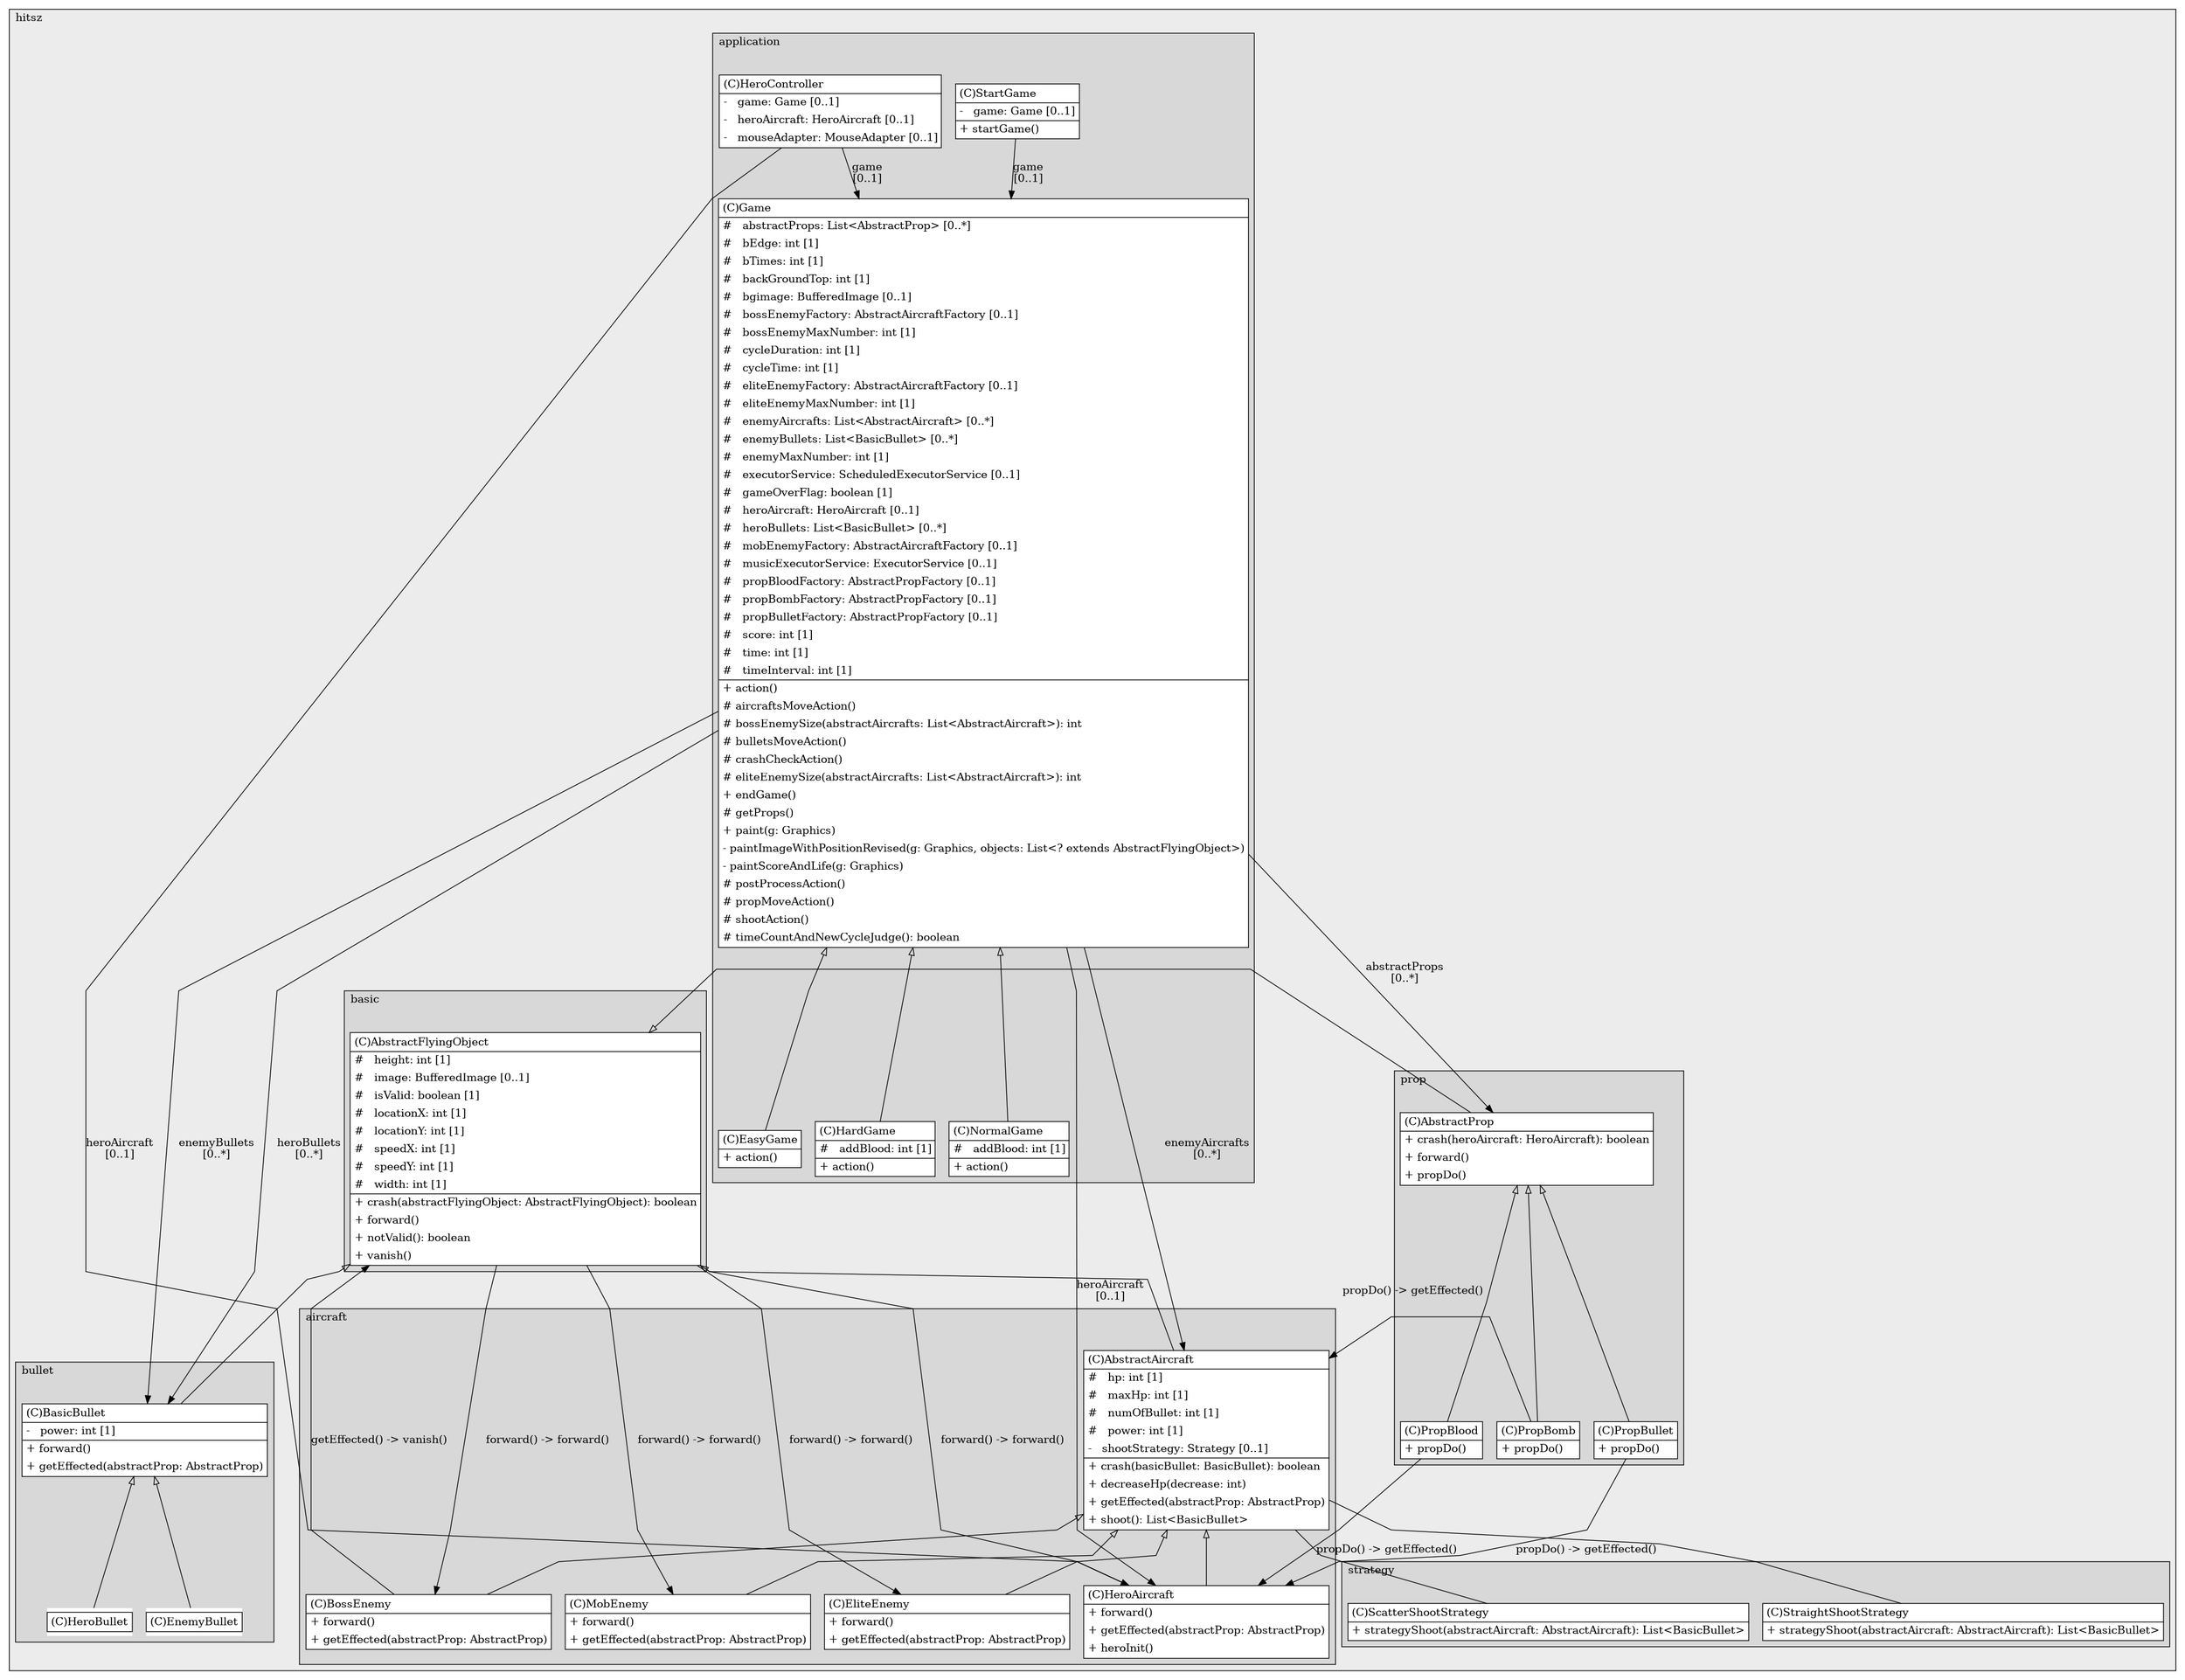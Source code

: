 @startuml

/' diagram meta data start
config=StructureConfiguration;
{
  "projectClassification": {
    "searchMode": "OpenProject", // OpenProject, AllProjects
    "includedProjects": "",
    "pathEndKeywords": "*.impl",
    "isClientPath": "",
    "isClientName": "",
    "isTestPath": "",
    "isTestName": "",
    "isMappingPath": "",
    "isMappingName": "",
    "isDataAccessPath": "",
    "isDataAccessName": "",
    "isDataStructurePath": "",
    "isDataStructureName": "",
    "isInterfaceStructuresPath": "",
    "isInterfaceStructuresName": "",
    "isEntryPointPath": "",
    "isEntryPointName": "",
    "treatFinalFieldsAsMandatory": false
  },
  "graphRestriction": {
    "classPackageExcludeFilter": "",
    "classPackageIncludeFilter": "",
    "classNameExcludeFilter": "",
    "classNameIncludeFilter": "",
    "methodNameExcludeFilter": "",
    "methodNameIncludeFilter": "",
    "removeByInheritance": "", // inheritance/annotation based filtering is done in a second step
    "removeByAnnotation": "",
    "removeByClassPackage": "", // cleanup the graph after inheritance/annotation based filtering is done
    "removeByClassName": "",
    "cutMappings": false,
    "cutEnum": true,
    "cutTests": true,
    "cutClient": true,
    "cutDataAccess": false,
    "cutInterfaceStructures": false,
    "cutDataStructures": false,
    "cutGetterAndSetter": true,
    "cutConstructors": true
  },
  "graphTraversal": {
    "forwardDepth": 6,
    "backwardDepth": 6,
    "classPackageExcludeFilter": "",
    "classPackageIncludeFilter": "",
    "classNameExcludeFilter": "",
    "classNameIncludeFilter": "",
    "methodNameExcludeFilter": "",
    "methodNameIncludeFilter": "",
    "hideMappings": false,
    "hideDataStructures": false,
    "hidePrivateMethods": true,
    "hideInterfaceCalls": true, // indirection: implementation -> interface (is hidden) -> implementation
    "onlyShowApplicationEntryPoints": false, // root node is included
    "useMethodCallsForStructureDiagram": "ForwardOnly" // ForwardOnly, BothDirections, No
  },
  "details": {
    "aggregation": "GroupByClass", // ByClass, GroupByClass, None
    "showClassGenericTypes": true,
    "showMethods": true,
    "showMethodParameterNames": true,
    "showMethodParameterTypes": true,
    "showMethodReturnType": true,
    "showPackageLevels": 2,
    "showDetailedClassStructure": true
  },
  "rootClass": "edu.hitsz.aircraft.AbstractAircraft",
  "extensionCallbackMethod": "" // qualified.class.name#methodName - signature: public static String method(String)
}
diagram meta data end '/



digraph g {
    rankdir="TB"
    splines=polyline
    

'nodes 
subgraph cluster_99289402 { 
   	label=hitsz
	labeljust=l
	fillcolor="#ececec"
	style=filled
   
   subgraph cluster_1236760681 { 
   	label=prop
	labeljust=l
	fillcolor="#d8d8d8"
	style=filled
   
   AbstractProp1128288463[
	label=<<TABLE BORDER="1" CELLBORDER="0" CELLPADDING="4" CELLSPACING="0">
<TR><TD ALIGN="LEFT" >(C)AbstractProp</TD></TR>
<HR/>
<TR><TD ALIGN="LEFT" >+ crash(heroAircraft: HeroAircraft): boolean</TD></TR>
<TR><TD ALIGN="LEFT" >+ forward()</TD></TR>
<TR><TD ALIGN="LEFT" >+ propDo()</TD></TR>
</TABLE>>
	style=filled
	margin=0
	shape=plaintext
	fillcolor="#FFFFFF"
];

PropBlood1128288463[
	label=<<TABLE BORDER="1" CELLBORDER="0" CELLPADDING="4" CELLSPACING="0">
<TR><TD ALIGN="LEFT" >(C)PropBlood</TD></TR>
<HR/>
<TR><TD ALIGN="LEFT" >+ propDo()</TD></TR>
</TABLE>>
	style=filled
	margin=0
	shape=plaintext
	fillcolor="#FFFFFF"
];

PropBomb1128288463[
	label=<<TABLE BORDER="1" CELLBORDER="0" CELLPADDING="4" CELLSPACING="0">
<TR><TD ALIGN="LEFT" >(C)PropBomb</TD></TR>
<HR/>
<TR><TD ALIGN="LEFT" >+ propDo()</TD></TR>
</TABLE>>
	style=filled
	margin=0
	shape=plaintext
	fillcolor="#FFFFFF"
];

PropBullet1128288463[
	label=<<TABLE BORDER="1" CELLBORDER="0" CELLPADDING="4" CELLSPACING="0">
<TR><TD ALIGN="LEFT" >(C)PropBullet</TD></TR>
<HR/>
<TR><TD ALIGN="LEFT" >+ propDo()</TD></TR>
</TABLE>>
	style=filled
	margin=0
	shape=plaintext
	fillcolor="#FFFFFF"
];
} 

subgraph cluster_1861111207 { 
   	label=strategy
	labeljust=l
	fillcolor="#d8d8d8"
	style=filled
   
   ScatterShootStrategy1141982497[
	label=<<TABLE BORDER="1" CELLBORDER="0" CELLPADDING="4" CELLSPACING="0">
<TR><TD ALIGN="LEFT" >(C)ScatterShootStrategy</TD></TR>
<HR/>
<TR><TD ALIGN="LEFT" >+ strategyShoot(abstractAircraft: AbstractAircraft): List&lt;BasicBullet&gt;</TD></TR>
</TABLE>>
	style=filled
	margin=0
	shape=plaintext
	fillcolor="#FFFFFF"
];

StraightShootStrategy1141982497[
	label=<<TABLE BORDER="1" CELLBORDER="0" CELLPADDING="4" CELLSPACING="0">
<TR><TD ALIGN="LEFT" >(C)StraightShootStrategy</TD></TR>
<HR/>
<TR><TD ALIGN="LEFT" >+ strategyShoot(abstractAircraft: AbstractAircraft): List&lt;BasicBullet&gt;</TD></TR>
</TABLE>>
	style=filled
	margin=0
	shape=plaintext
	fillcolor="#FFFFFF"
];
} 

subgraph cluster_301692538 { 
   	label=basic
	labeljust=l
	fillcolor="#d8d8d8"
	style=filled
   
   AbstractFlyingObject603771970[
	label=<<TABLE BORDER="1" CELLBORDER="0" CELLPADDING="4" CELLSPACING="0">
<TR><TD ALIGN="LEFT" >(C)AbstractFlyingObject</TD></TR>
<HR/>
<TR><TD ALIGN="LEFT" >#   height: int [1]</TD></TR>
<TR><TD ALIGN="LEFT" >#   image: BufferedImage [0..1]</TD></TR>
<TR><TD ALIGN="LEFT" >#   isValid: boolean [1]</TD></TR>
<TR><TD ALIGN="LEFT" >#   locationX: int [1]</TD></TR>
<TR><TD ALIGN="LEFT" >#   locationY: int [1]</TD></TR>
<TR><TD ALIGN="LEFT" >#   speedX: int [1]</TD></TR>
<TR><TD ALIGN="LEFT" >#   speedY: int [1]</TD></TR>
<TR><TD ALIGN="LEFT" >#   width: int [1]</TD></TR>
<HR/>
<TR><TD ALIGN="LEFT" >+ crash(abstractFlyingObject: AbstractFlyingObject): boolean</TD></TR>
<TR><TD ALIGN="LEFT" >+ forward()</TD></TR>
<TR><TD ALIGN="LEFT" >+ notValid(): boolean</TD></TR>
<TR><TD ALIGN="LEFT" >+ vanish()</TD></TR>
</TABLE>>
	style=filled
	margin=0
	shape=plaintext
	fillcolor="#FFFFFF"
];
} 

subgraph cluster_521879908 { 
   	label=application
	labeljust=l
	fillcolor="#d8d8d8"
	style=filled
   
   EasyGame1517640092[
	label=<<TABLE BORDER="1" CELLBORDER="0" CELLPADDING="4" CELLSPACING="0">
<TR><TD ALIGN="LEFT" >(C)EasyGame</TD></TR>
<HR/>
<TR><TD ALIGN="LEFT" >+ action()</TD></TR>
</TABLE>>
	style=filled
	margin=0
	shape=plaintext
	fillcolor="#FFFFFF"
];

Game1517640092[
	label=<<TABLE BORDER="1" CELLBORDER="0" CELLPADDING="4" CELLSPACING="0">
<TR><TD ALIGN="LEFT" >(C)Game</TD></TR>
<HR/>
<TR><TD ALIGN="LEFT" >#   abstractProps: List&lt;AbstractProp&gt; [0..*]</TD></TR>
<TR><TD ALIGN="LEFT" >#   bEdge: int [1]</TD></TR>
<TR><TD ALIGN="LEFT" >#   bTimes: int [1]</TD></TR>
<TR><TD ALIGN="LEFT" >#   backGroundTop: int [1]</TD></TR>
<TR><TD ALIGN="LEFT" >#   bgimage: BufferedImage [0..1]</TD></TR>
<TR><TD ALIGN="LEFT" >#   bossEnemyFactory: AbstractAircraftFactory [0..1]</TD></TR>
<TR><TD ALIGN="LEFT" >#   bossEnemyMaxNumber: int [1]</TD></TR>
<TR><TD ALIGN="LEFT" >#   cycleDuration: int [1]</TD></TR>
<TR><TD ALIGN="LEFT" >#   cycleTime: int [1]</TD></TR>
<TR><TD ALIGN="LEFT" >#   eliteEnemyFactory: AbstractAircraftFactory [0..1]</TD></TR>
<TR><TD ALIGN="LEFT" >#   eliteEnemyMaxNumber: int [1]</TD></TR>
<TR><TD ALIGN="LEFT" >#   enemyAircrafts: List&lt;AbstractAircraft&gt; [0..*]</TD></TR>
<TR><TD ALIGN="LEFT" >#   enemyBullets: List&lt;BasicBullet&gt; [0..*]</TD></TR>
<TR><TD ALIGN="LEFT" >#   enemyMaxNumber: int [1]</TD></TR>
<TR><TD ALIGN="LEFT" >#   executorService: ScheduledExecutorService [0..1]</TD></TR>
<TR><TD ALIGN="LEFT" >#   gameOverFlag: boolean [1]</TD></TR>
<TR><TD ALIGN="LEFT" >#   heroAircraft: HeroAircraft [0..1]</TD></TR>
<TR><TD ALIGN="LEFT" >#   heroBullets: List&lt;BasicBullet&gt; [0..*]</TD></TR>
<TR><TD ALIGN="LEFT" >#   mobEnemyFactory: AbstractAircraftFactory [0..1]</TD></TR>
<TR><TD ALIGN="LEFT" >#   musicExecutorService: ExecutorService [0..1]</TD></TR>
<TR><TD ALIGN="LEFT" >#   propBloodFactory: AbstractPropFactory [0..1]</TD></TR>
<TR><TD ALIGN="LEFT" >#   propBombFactory: AbstractPropFactory [0..1]</TD></TR>
<TR><TD ALIGN="LEFT" >#   propBulletFactory: AbstractPropFactory [0..1]</TD></TR>
<TR><TD ALIGN="LEFT" >#   score: int [1]</TD></TR>
<TR><TD ALIGN="LEFT" >#   time: int [1]</TD></TR>
<TR><TD ALIGN="LEFT" >#   timeInterval: int [1]</TD></TR>
<HR/>
<TR><TD ALIGN="LEFT" >+ action()</TD></TR>
<TR><TD ALIGN="LEFT" ># aircraftsMoveAction()</TD></TR>
<TR><TD ALIGN="LEFT" ># bossEnemySize(abstractAircrafts: List&lt;AbstractAircraft&gt;): int</TD></TR>
<TR><TD ALIGN="LEFT" ># bulletsMoveAction()</TD></TR>
<TR><TD ALIGN="LEFT" ># crashCheckAction()</TD></TR>
<TR><TD ALIGN="LEFT" ># eliteEnemySize(abstractAircrafts: List&lt;AbstractAircraft&gt;): int</TD></TR>
<TR><TD ALIGN="LEFT" >+ endGame()</TD></TR>
<TR><TD ALIGN="LEFT" ># getProps()</TD></TR>
<TR><TD ALIGN="LEFT" >+ paint(g: Graphics)</TD></TR>
<TR><TD ALIGN="LEFT" >- paintImageWithPositionRevised(g: Graphics, objects: List&lt;? extends AbstractFlyingObject&gt;)</TD></TR>
<TR><TD ALIGN="LEFT" >- paintScoreAndLife(g: Graphics)</TD></TR>
<TR><TD ALIGN="LEFT" ># postProcessAction()</TD></TR>
<TR><TD ALIGN="LEFT" ># propMoveAction()</TD></TR>
<TR><TD ALIGN="LEFT" ># shootAction()</TD></TR>
<TR><TD ALIGN="LEFT" ># timeCountAndNewCycleJudge(): boolean</TD></TR>
</TABLE>>
	style=filled
	margin=0
	shape=plaintext
	fillcolor="#FFFFFF"
];

HardGame1517640092[
	label=<<TABLE BORDER="1" CELLBORDER="0" CELLPADDING="4" CELLSPACING="0">
<TR><TD ALIGN="LEFT" >(C)HardGame</TD></TR>
<HR/>
<TR><TD ALIGN="LEFT" >#   addBlood: int [1]</TD></TR>
<HR/>
<TR><TD ALIGN="LEFT" >+ action()</TD></TR>
</TABLE>>
	style=filled
	margin=0
	shape=plaintext
	fillcolor="#FFFFFF"
];

HeroController1517640092[
	label=<<TABLE BORDER="1" CELLBORDER="0" CELLPADDING="4" CELLSPACING="0">
<TR><TD ALIGN="LEFT" >(C)HeroController</TD></TR>
<HR/>
<TR><TD ALIGN="LEFT" >-   game: Game [0..1]</TD></TR>
<TR><TD ALIGN="LEFT" >-   heroAircraft: HeroAircraft [0..1]</TD></TR>
<TR><TD ALIGN="LEFT" >-   mouseAdapter: MouseAdapter [0..1]</TD></TR>
</TABLE>>
	style=filled
	margin=0
	shape=plaintext
	fillcolor="#FFFFFF"
];

NormalGame1517640092[
	label=<<TABLE BORDER="1" CELLBORDER="0" CELLPADDING="4" CELLSPACING="0">
<TR><TD ALIGN="LEFT" >(C)NormalGame</TD></TR>
<HR/>
<TR><TD ALIGN="LEFT" >#   addBlood: int [1]</TD></TR>
<HR/>
<TR><TD ALIGN="LEFT" >+ action()</TD></TR>
</TABLE>>
	style=filled
	margin=0
	shape=plaintext
	fillcolor="#FFFFFF"
];

StartGame1517640092[
	label=<<TABLE BORDER="1" CELLBORDER="0" CELLPADDING="4" CELLSPACING="0">
<TR><TD ALIGN="LEFT" >(C)StartGame</TD></TR>
<HR/>
<TR><TD ALIGN="LEFT" >-   game: Game [0..1]</TD></TR>
<HR/>
<TR><TD ALIGN="LEFT" >+ startGame()</TD></TR>
</TABLE>>
	style=filled
	margin=0
	shape=plaintext
	fillcolor="#FFFFFF"
];
} 

subgraph cluster_615526070 { 
   	label=aircraft
	labeljust=l
	fillcolor="#d8d8d8"
	style=filled
   
   AbstractAircraft676347522[
	label=<<TABLE BORDER="1" CELLBORDER="0" CELLPADDING="4" CELLSPACING="0">
<TR><TD ALIGN="LEFT" >(C)AbstractAircraft</TD></TR>
<HR/>
<TR><TD ALIGN="LEFT" >#   hp: int [1]</TD></TR>
<TR><TD ALIGN="LEFT" >#   maxHp: int [1]</TD></TR>
<TR><TD ALIGN="LEFT" >#   numOfBullet: int [1]</TD></TR>
<TR><TD ALIGN="LEFT" >#   power: int [1]</TD></TR>
<TR><TD ALIGN="LEFT" >-   shootStrategy: Strategy [0..1]</TD></TR>
<HR/>
<TR><TD ALIGN="LEFT" >+ crash(basicBullet: BasicBullet): boolean</TD></TR>
<TR><TD ALIGN="LEFT" >+ decreaseHp(decrease: int)</TD></TR>
<TR><TD ALIGN="LEFT" >+ getEffected(abstractProp: AbstractProp)</TD></TR>
<TR><TD ALIGN="LEFT" >+ shoot(): List&lt;BasicBullet&gt;</TD></TR>
</TABLE>>
	style=filled
	margin=0
	shape=plaintext
	fillcolor="#FFFFFF"
];

BossEnemy676347522[
	label=<<TABLE BORDER="1" CELLBORDER="0" CELLPADDING="4" CELLSPACING="0">
<TR><TD ALIGN="LEFT" >(C)BossEnemy</TD></TR>
<HR/>
<TR><TD ALIGN="LEFT" >+ forward()</TD></TR>
<TR><TD ALIGN="LEFT" >+ getEffected(abstractProp: AbstractProp)</TD></TR>
</TABLE>>
	style=filled
	margin=0
	shape=plaintext
	fillcolor="#FFFFFF"
];

EliteEnemy676347522[
	label=<<TABLE BORDER="1" CELLBORDER="0" CELLPADDING="4" CELLSPACING="0">
<TR><TD ALIGN="LEFT" >(C)EliteEnemy</TD></TR>
<HR/>
<TR><TD ALIGN="LEFT" >+ forward()</TD></TR>
<TR><TD ALIGN="LEFT" >+ getEffected(abstractProp: AbstractProp)</TD></TR>
</TABLE>>
	style=filled
	margin=0
	shape=plaintext
	fillcolor="#FFFFFF"
];

HeroAircraft676347522[
	label=<<TABLE BORDER="1" CELLBORDER="0" CELLPADDING="4" CELLSPACING="0">
<TR><TD ALIGN="LEFT" >(C)HeroAircraft</TD></TR>
<HR/>
<TR><TD ALIGN="LEFT" >+ forward()</TD></TR>
<TR><TD ALIGN="LEFT" >+ getEffected(abstractProp: AbstractProp)</TD></TR>
<TR><TD ALIGN="LEFT" >+ heroInit()</TD></TR>
</TABLE>>
	style=filled
	margin=0
	shape=plaintext
	fillcolor="#FFFFFF"
];

MobEnemy676347522[
	label=<<TABLE BORDER="1" CELLBORDER="0" CELLPADDING="4" CELLSPACING="0">
<TR><TD ALIGN="LEFT" >(C)MobEnemy</TD></TR>
<HR/>
<TR><TD ALIGN="LEFT" >+ forward()</TD></TR>
<TR><TD ALIGN="LEFT" >+ getEffected(abstractProp: AbstractProp)</TD></TR>
</TABLE>>
	style=filled
	margin=0
	shape=plaintext
	fillcolor="#FFFFFF"
];
} 

subgraph cluster_780799030 { 
   	label=bullet
	labeljust=l
	fillcolor="#d8d8d8"
	style=filled
   
   BasicBullet1555326830[
	label=<<TABLE BORDER="1" CELLBORDER="0" CELLPADDING="4" CELLSPACING="0">
<TR><TD ALIGN="LEFT" >(C)BasicBullet</TD></TR>
<HR/>
<TR><TD ALIGN="LEFT" >-   power: int [1]</TD></TR>
<HR/>
<TR><TD ALIGN="LEFT" >+ forward()</TD></TR>
<TR><TD ALIGN="LEFT" >+ getEffected(abstractProp: AbstractProp)</TD></TR>
</TABLE>>
	style=filled
	margin=0
	shape=plaintext
	fillcolor="#FFFFFF"
];

EnemyBullet1555326830[
	label=<<TABLE BORDER="1" CELLBORDER="0" CELLPADDING="4" CELLSPACING="0">
<TR><TD ALIGN="LEFT" >(C)EnemyBullet</TD></TR>
</TABLE>>
	style=filled
	margin=0
	shape=plaintext
	fillcolor="#FFFFFF"
];

HeroBullet1555326830[
	label=<<TABLE BORDER="1" CELLBORDER="0" CELLPADDING="4" CELLSPACING="0">
<TR><TD ALIGN="LEFT" >(C)HeroBullet</TD></TR>
</TABLE>>
	style=filled
	margin=0
	shape=plaintext
	fillcolor="#FFFFFF"
];
} 
} 

'edges    
AbstractAircraft676347522 -> BossEnemy676347522[arrowhead=none, arrowtail=empty, dir=both];
AbstractAircraft676347522 -> EliteEnemy676347522[arrowhead=none, arrowtail=empty, dir=both];
AbstractAircraft676347522 -> HeroAircraft676347522[arrowhead=none, arrowtail=empty, dir=both];
AbstractAircraft676347522 -> MobEnemy676347522[arrowhead=none, arrowtail=empty, dir=both];
AbstractAircraft676347522 -> ScatterShootStrategy1141982497[arrowhead=none];
AbstractAircraft676347522 -> StraightShootStrategy1141982497[arrowhead=none];
AbstractFlyingObject603771970 -> AbstractAircraft676347522[arrowhead=none, arrowtail=empty, dir=both];
AbstractFlyingObject603771970 -> AbstractProp1128288463[arrowhead=none, arrowtail=empty, dir=both];
AbstractFlyingObject603771970 -> BasicBullet1555326830[arrowhead=none, arrowtail=empty, dir=both];
AbstractFlyingObject603771970 -> BossEnemy676347522[label="forward() -> forward()"];
AbstractFlyingObject603771970 -> EliteEnemy676347522[label="forward() -> forward()"];
AbstractFlyingObject603771970 -> HeroAircraft676347522[label="forward() -> forward()"];
AbstractFlyingObject603771970 -> MobEnemy676347522[label="forward() -> forward()"];
AbstractProp1128288463 -> PropBlood1128288463[arrowhead=none, arrowtail=empty, dir=both];
AbstractProp1128288463 -> PropBomb1128288463[arrowhead=none, arrowtail=empty, dir=both];
AbstractProp1128288463 -> PropBullet1128288463[arrowhead=none, arrowtail=empty, dir=both];
BasicBullet1555326830 -> EnemyBullet1555326830[arrowhead=none, arrowtail=empty, dir=both];
BasicBullet1555326830 -> HeroBullet1555326830[arrowhead=none, arrowtail=empty, dir=both];
BossEnemy676347522 -> AbstractFlyingObject603771970[label="getEffected() -> vanish()"];
Game1517640092 -> AbstractAircraft676347522[label="enemyAircrafts
[0..*]"];
Game1517640092 -> AbstractProp1128288463[label="abstractProps
[0..*]"];
Game1517640092 -> BasicBullet1555326830[label="enemyBullets
[0..*]"];
Game1517640092 -> BasicBullet1555326830[label="heroBullets
[0..*]"];
Game1517640092 -> EasyGame1517640092[arrowhead=none, arrowtail=empty, dir=both];
Game1517640092 -> HardGame1517640092[arrowhead=none, arrowtail=empty, dir=both];
Game1517640092 -> HeroAircraft676347522[label="heroAircraft
[0..1]"];
Game1517640092 -> NormalGame1517640092[arrowhead=none, arrowtail=empty, dir=both];
HeroController1517640092 -> Game1517640092[label="game
[0..1]"];
HeroController1517640092 -> HeroAircraft676347522[label="heroAircraft
[0..1]"];
PropBlood1128288463 -> HeroAircraft676347522[label="propDo() -> getEffected()"];
PropBomb1128288463 -> AbstractAircraft676347522[label="propDo() -> getEffected()"];
PropBullet1128288463 -> HeroAircraft676347522[label="propDo() -> getEffected()"];
StartGame1517640092 -> Game1517640092[label="game
[0..1]"];
    
}
@enduml